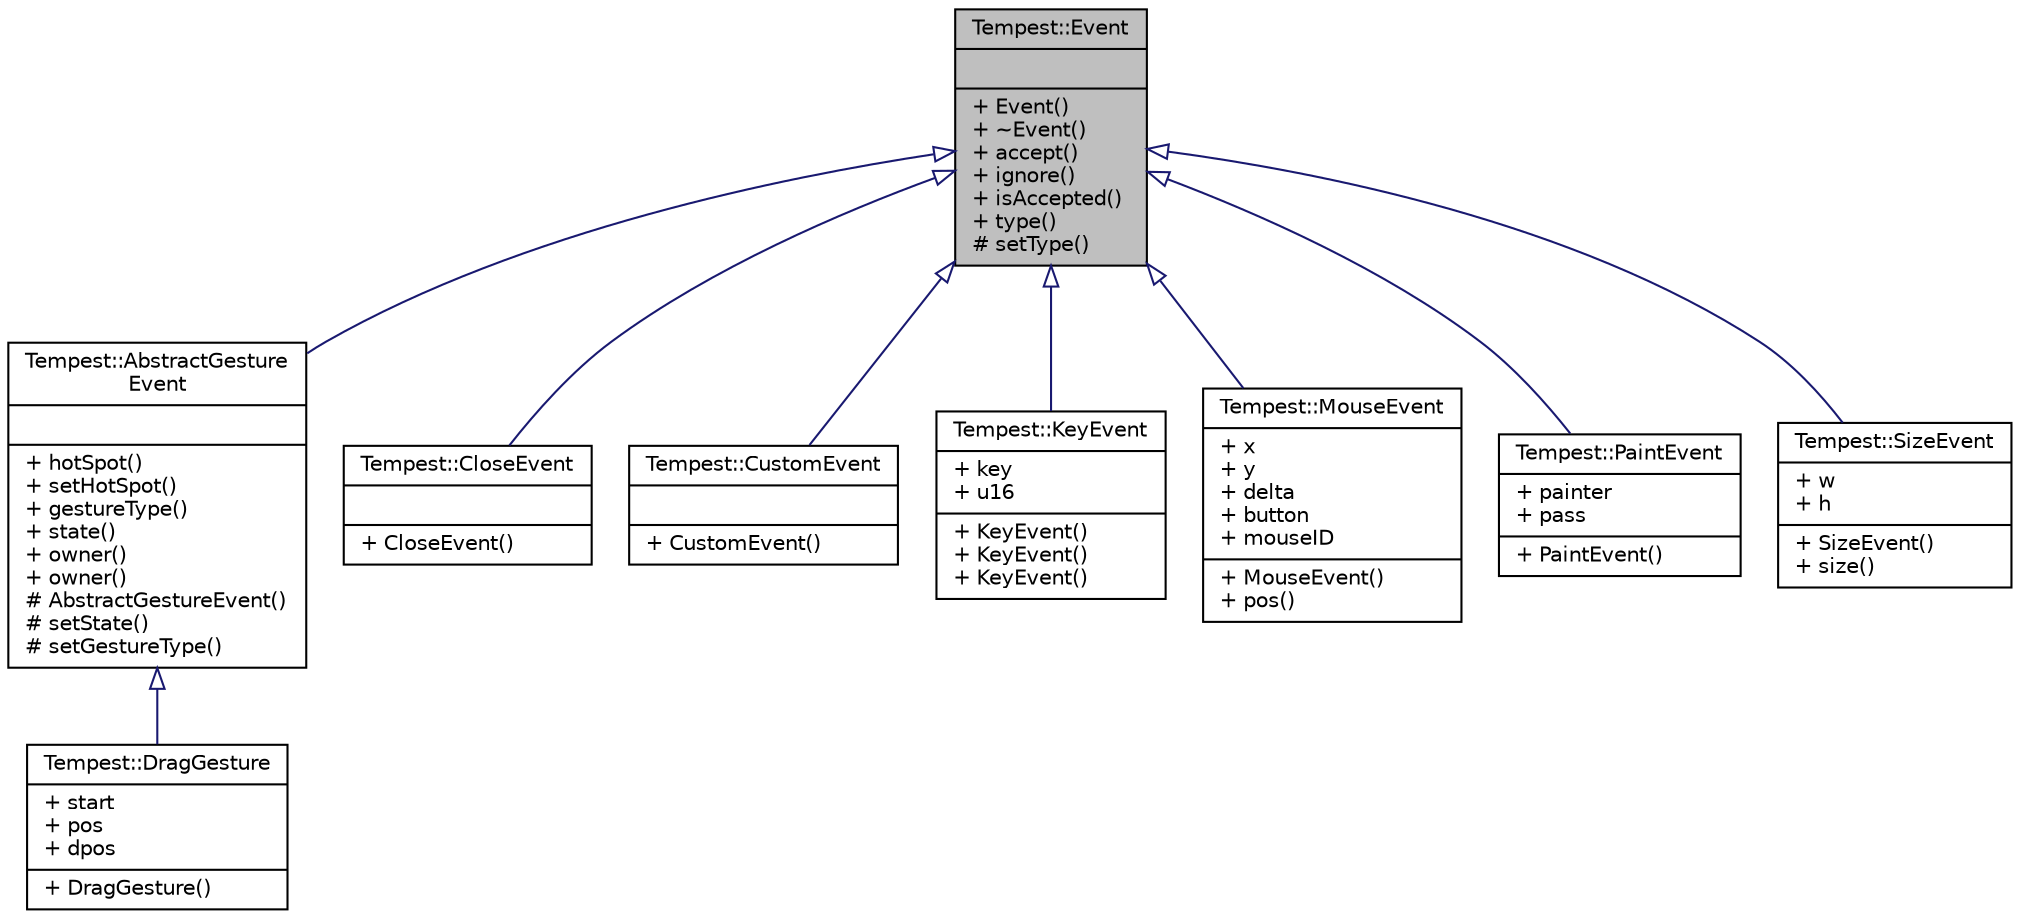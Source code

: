 digraph "Tempest::Event"
{
  edge [fontname="Helvetica",fontsize="10",labelfontname="Helvetica",labelfontsize="10"];
  node [fontname="Helvetica",fontsize="10",shape=record];
  Node0 [label="{Tempest::Event\n||+ Event()\l+ ~Event()\l+ accept()\l+ ignore()\l+ isAccepted()\l+ type()\l# setType()\l}",height=0.2,width=0.4,color="black", fillcolor="grey75", style="filled", fontcolor="black"];
  Node0 -> Node1 [dir="back",color="midnightblue",fontsize="10",style="solid",arrowtail="onormal",fontname="Helvetica"];
  Node1 [label="{Tempest::AbstractGesture\lEvent\n||+ hotSpot()\l+ setHotSpot()\l+ gestureType()\l+ state()\l+ owner()\l+ owner()\l# AbstractGestureEvent()\l# setState()\l# setGestureType()\l}",height=0.2,width=0.4,color="black", fillcolor="white", style="filled",URL="$class_tempest_1_1_abstract_gesture_event.html"];
  Node1 -> Node2 [dir="back",color="midnightblue",fontsize="10",style="solid",arrowtail="onormal",fontname="Helvetica"];
  Node2 [label="{Tempest::DragGesture\n|+ start\l+ pos\l+ dpos\l|+ DragGesture()\l}",height=0.2,width=0.4,color="black", fillcolor="white", style="filled",URL="$class_tempest_1_1_drag_gesture.html"];
  Node0 -> Node3 [dir="back",color="midnightblue",fontsize="10",style="solid",arrowtail="onormal",fontname="Helvetica"];
  Node3 [label="{Tempest::CloseEvent\n||+ CloseEvent()\l}",height=0.2,width=0.4,color="black", fillcolor="white", style="filled",URL="$class_tempest_1_1_close_event.html"];
  Node0 -> Node4 [dir="back",color="midnightblue",fontsize="10",style="solid",arrowtail="onormal",fontname="Helvetica"];
  Node4 [label="{Tempest::CustomEvent\n||+ CustomEvent()\l}",height=0.2,width=0.4,color="black", fillcolor="white", style="filled",URL="$class_tempest_1_1_custom_event.html"];
  Node0 -> Node5 [dir="back",color="midnightblue",fontsize="10",style="solid",arrowtail="onormal",fontname="Helvetica"];
  Node5 [label="{Tempest::KeyEvent\n|+ key\l+ u16\l|+ KeyEvent()\l+ KeyEvent()\l+ KeyEvent()\l}",height=0.2,width=0.4,color="black", fillcolor="white", style="filled",URL="$class_tempest_1_1_key_event.html"];
  Node0 -> Node6 [dir="back",color="midnightblue",fontsize="10",style="solid",arrowtail="onormal",fontname="Helvetica"];
  Node6 [label="{Tempest::MouseEvent\n|+ x\l+ y\l+ delta\l+ button\l+ mouseID\l|+ MouseEvent()\l+ pos()\l}",height=0.2,width=0.4,color="black", fillcolor="white", style="filled",URL="$class_tempest_1_1_mouse_event.html",tooltip="The MouseEvent class contains event parameters for mouse and touch events. "];
  Node0 -> Node7 [dir="back",color="midnightblue",fontsize="10",style="solid",arrowtail="onormal",fontname="Helvetica"];
  Node7 [label="{Tempest::PaintEvent\n|+ painter\l+ pass\l|+ PaintEvent()\l}",height=0.2,width=0.4,color="black", fillcolor="white", style="filled",URL="$class_tempest_1_1_paint_event.html"];
  Node0 -> Node8 [dir="back",color="midnightblue",fontsize="10",style="solid",arrowtail="onormal",fontname="Helvetica"];
  Node8 [label="{Tempest::SizeEvent\n|+ w\l+ h\l|+ SizeEvent()\l+ size()\l}",height=0.2,width=0.4,color="black", fillcolor="white", style="filled",URL="$class_tempest_1_1_size_event.html"];
}
